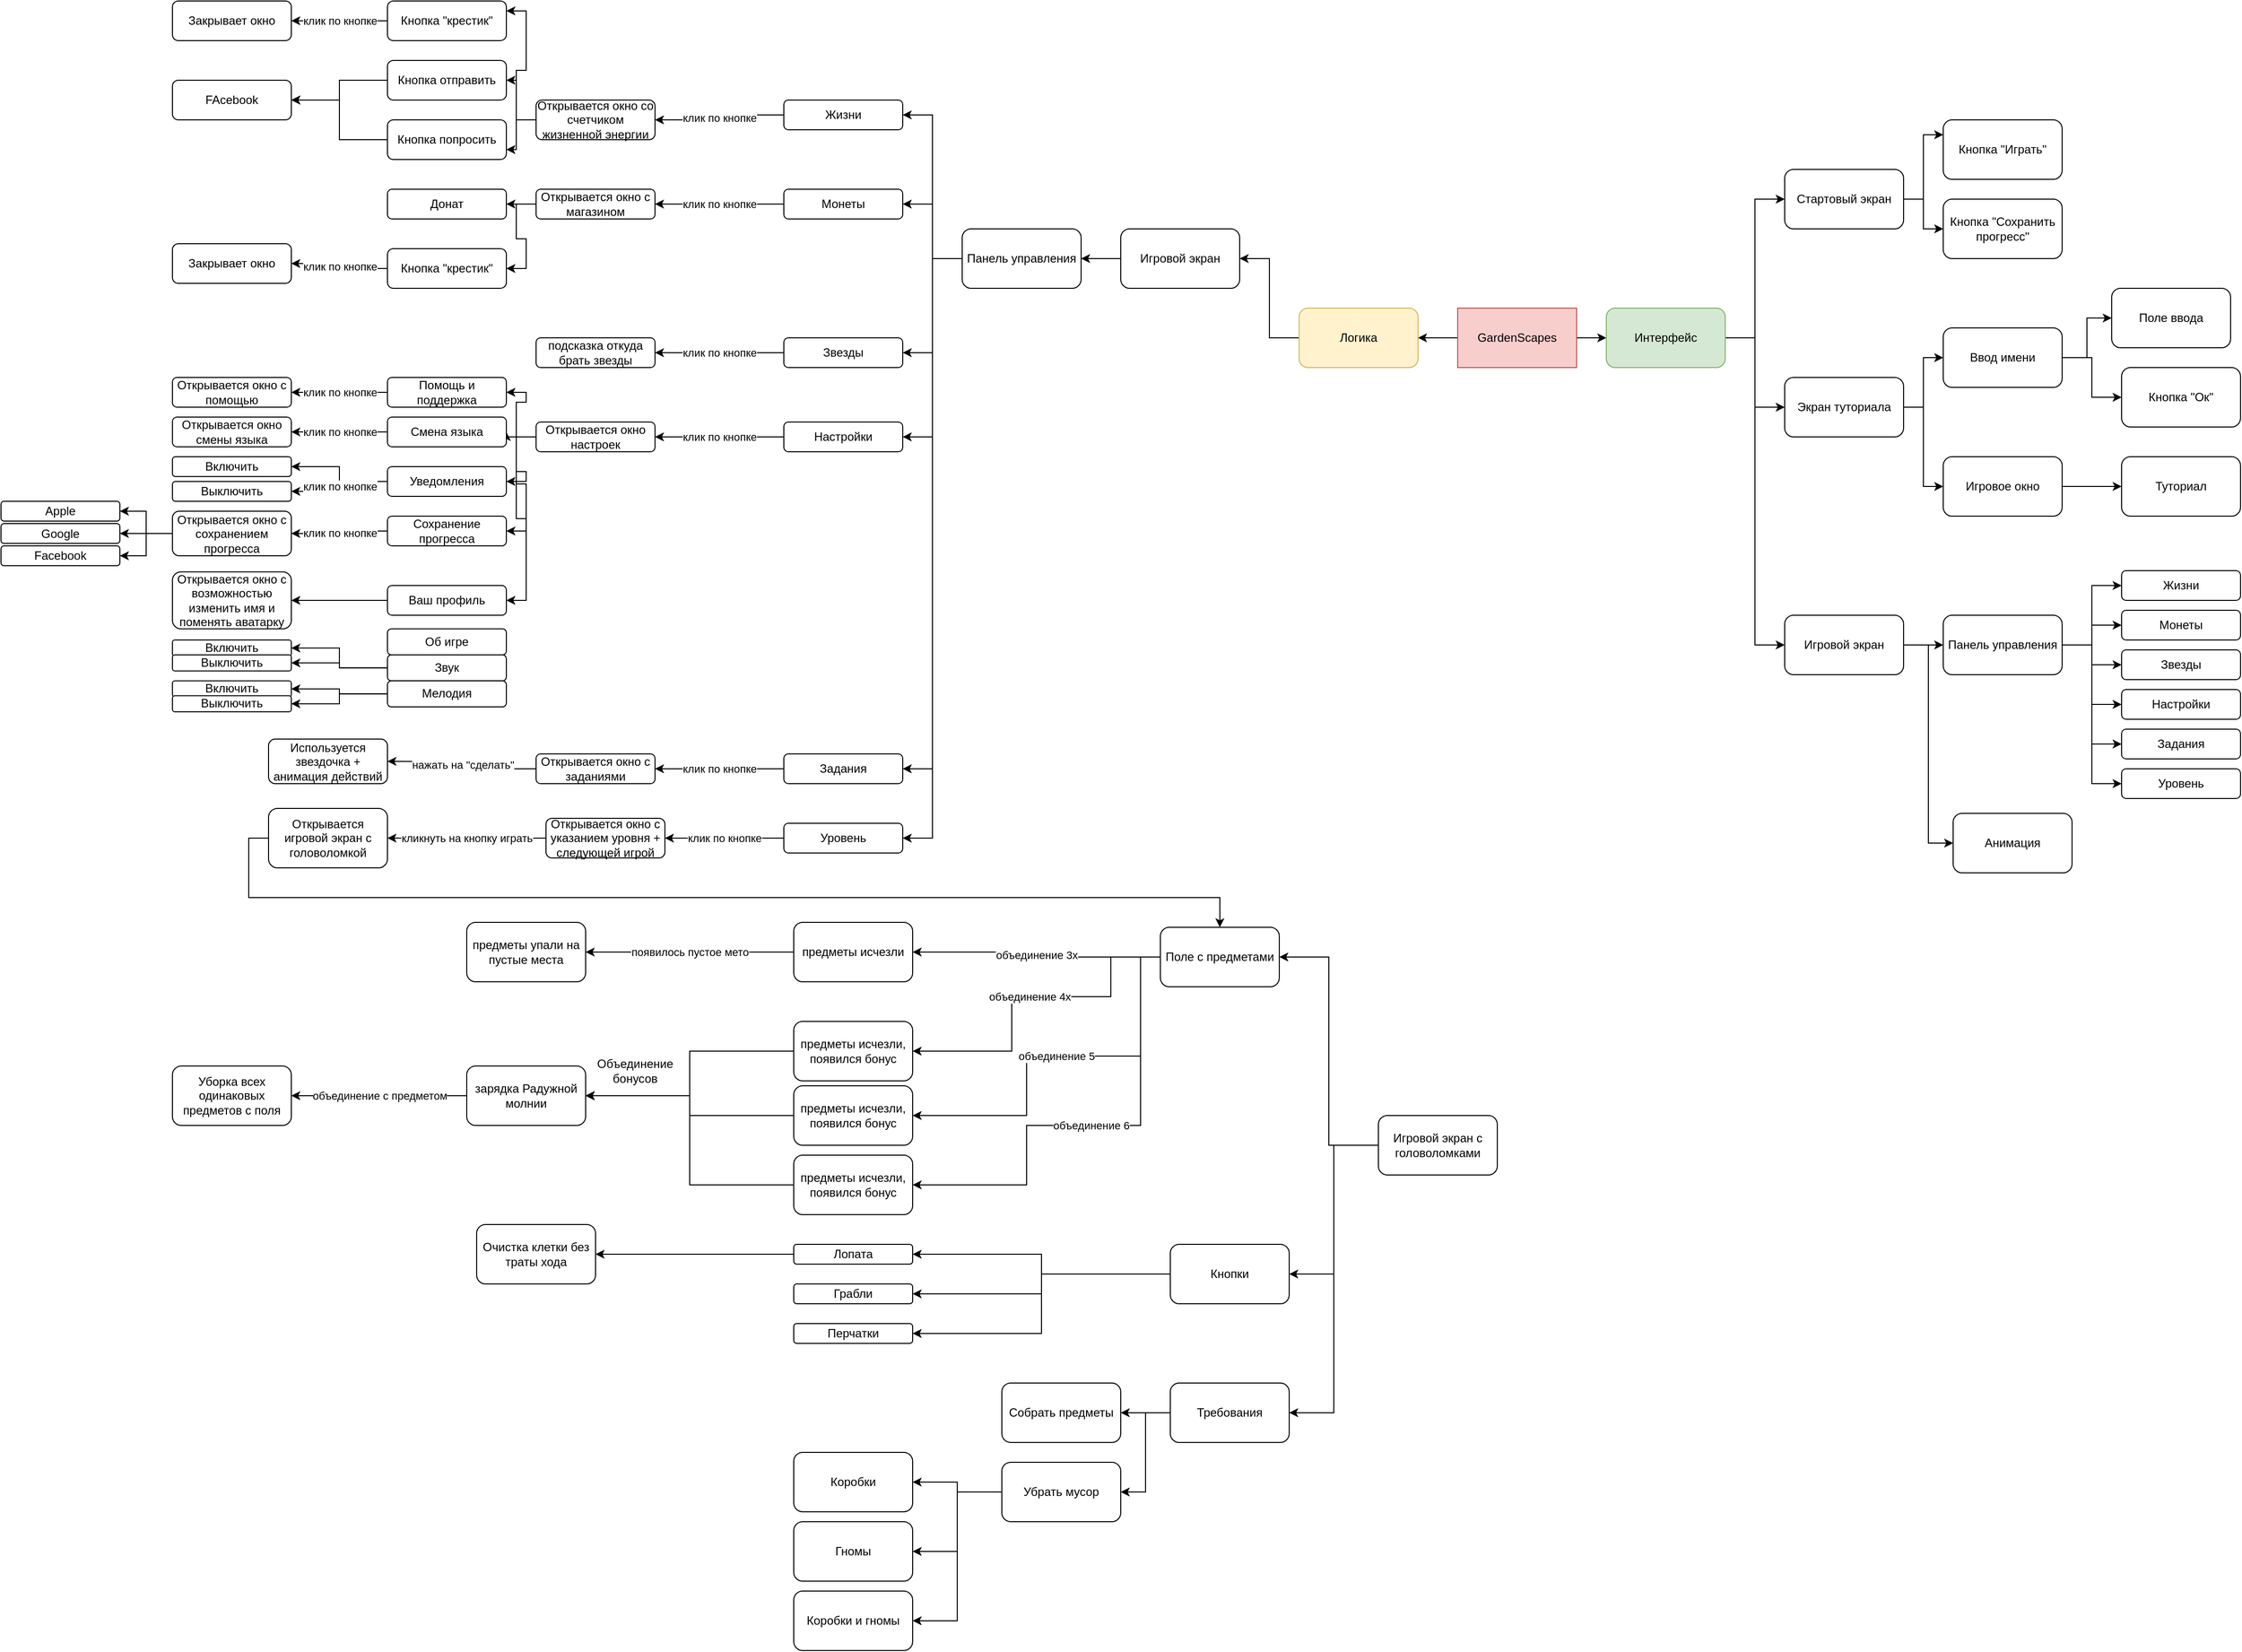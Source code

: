 <mxfile version="15.9.4" type="github">
  <diagram id="-3qTyUgSQW8smCoNh1RV" name="Page-1">
    <mxGraphModel dx="2748" dy="619" grid="1" gridSize="10" guides="1" tooltips="1" connect="1" arrows="1" fold="1" page="1" pageScale="1" pageWidth="827" pageHeight="1169" math="0" shadow="0">
      <root>
        <mxCell id="0" />
        <mxCell id="1" parent="0" />
        <mxCell id="cfINHwRxvX_QHTuSYm5q-5" style="edgeStyle=orthogonalEdgeStyle;rounded=0;orthogonalLoop=1;jettySize=auto;html=1;exitX=1;exitY=0.5;exitDx=0;exitDy=0;entryX=0;entryY=0.5;entryDx=0;entryDy=0;" parent="1" source="cfINHwRxvX_QHTuSYm5q-1" target="cfINHwRxvX_QHTuSYm5q-4" edge="1">
          <mxGeometry relative="1" as="geometry" />
        </mxCell>
        <mxCell id="cfINHwRxvX_QHTuSYm5q-45" style="edgeStyle=orthogonalEdgeStyle;rounded=0;orthogonalLoop=1;jettySize=auto;html=1;exitX=0;exitY=0.5;exitDx=0;exitDy=0;entryX=1;entryY=0.5;entryDx=0;entryDy=0;" parent="1" source="cfINHwRxvX_QHTuSYm5q-1" target="cfINHwRxvX_QHTuSYm5q-44" edge="1">
          <mxGeometry relative="1" as="geometry" />
        </mxCell>
        <mxCell id="cfINHwRxvX_QHTuSYm5q-1" value="GardenScapes" style="rounded=0;whiteSpace=wrap;html=1;fillColor=#f8cecc;strokeColor=#b85450;" parent="1" vertex="1">
          <mxGeometry x="350" y="360" width="120" height="60" as="geometry" />
        </mxCell>
        <mxCell id="cfINHwRxvX_QHTuSYm5q-9" style="edgeStyle=orthogonalEdgeStyle;rounded=0;orthogonalLoop=1;jettySize=auto;html=1;exitX=1;exitY=0.5;exitDx=0;exitDy=0;entryX=0;entryY=0.5;entryDx=0;entryDy=0;" parent="1" source="cfINHwRxvX_QHTuSYm5q-4" target="cfINHwRxvX_QHTuSYm5q-6" edge="1">
          <mxGeometry relative="1" as="geometry" />
        </mxCell>
        <mxCell id="cfINHwRxvX_QHTuSYm5q-19" style="edgeStyle=orthogonalEdgeStyle;rounded=0;orthogonalLoop=1;jettySize=auto;html=1;exitX=1;exitY=0.5;exitDx=0;exitDy=0;entryX=0;entryY=0.5;entryDx=0;entryDy=0;" parent="1" source="cfINHwRxvX_QHTuSYm5q-4" target="cfINHwRxvX_QHTuSYm5q-13" edge="1">
          <mxGeometry relative="1" as="geometry" />
        </mxCell>
        <mxCell id="cfINHwRxvX_QHTuSYm5q-27" style="edgeStyle=orthogonalEdgeStyle;rounded=0;orthogonalLoop=1;jettySize=auto;html=1;exitX=1;exitY=0.5;exitDx=0;exitDy=0;entryX=0;entryY=0.5;entryDx=0;entryDy=0;" parent="1" source="cfINHwRxvX_QHTuSYm5q-4" target="cfINHwRxvX_QHTuSYm5q-26" edge="1">
          <mxGeometry relative="1" as="geometry" />
        </mxCell>
        <mxCell id="cfINHwRxvX_QHTuSYm5q-4" value="Интерфейс" style="rounded=1;whiteSpace=wrap;html=1;fillColor=#d5e8d4;strokeColor=#82b366;" parent="1" vertex="1">
          <mxGeometry x="500" y="360" width="120" height="60" as="geometry" />
        </mxCell>
        <mxCell id="cfINHwRxvX_QHTuSYm5q-10" style="edgeStyle=orthogonalEdgeStyle;rounded=0;orthogonalLoop=1;jettySize=auto;html=1;exitX=1;exitY=0.5;exitDx=0;exitDy=0;entryX=0;entryY=0.25;entryDx=0;entryDy=0;" parent="1" source="cfINHwRxvX_QHTuSYm5q-6" target="cfINHwRxvX_QHTuSYm5q-7" edge="1">
          <mxGeometry relative="1" as="geometry" />
        </mxCell>
        <mxCell id="cfINHwRxvX_QHTuSYm5q-11" style="edgeStyle=orthogonalEdgeStyle;rounded=0;orthogonalLoop=1;jettySize=auto;html=1;exitX=1;exitY=0.5;exitDx=0;exitDy=0;entryX=0;entryY=0.5;entryDx=0;entryDy=0;" parent="1" source="cfINHwRxvX_QHTuSYm5q-6" target="cfINHwRxvX_QHTuSYm5q-8" edge="1">
          <mxGeometry relative="1" as="geometry" />
        </mxCell>
        <mxCell id="cfINHwRxvX_QHTuSYm5q-6" value="Стартовый экран" style="rounded=1;whiteSpace=wrap;html=1;" parent="1" vertex="1">
          <mxGeometry x="680" y="220" width="120" height="60" as="geometry" />
        </mxCell>
        <mxCell id="cfINHwRxvX_QHTuSYm5q-7" value="Кнопка &quot;Играть&quot;&lt;span style=&quot;color: rgba(0 , 0 , 0 , 0) ; font-family: monospace ; font-size: 0px&quot;&gt;%3CmxGraphModel%3E%3Croot%3E%3CmxCell%20id%3D%220%22%2F%3E%3CmxCell%20id%3D%221%22%20parent%3D%220%22%2F%3E%3CmxCell%20id%3D%222%22%20value%3D%22%D0%A1%D1%82%D0%B0%D1%80%D1%82%D0%BE%D0%B2%D1%8B%D0%B9%20%D1%8D%D0%BA%D1%80%D0%B0%D0%BD%22%20style%3D%22rounded%3D1%3BwhiteSpace%3Dwrap%3Bhtml%3D1%3B%22%20vertex%3D%221%22%20parent%3D%221%22%3E%3CmxGeometry%20x%3D%22640%22%20y%3D%22220%22%20width%3D%22120%22%20height%3D%2260%22%20as%3D%22geometry%22%2F%3E%3C%2FmxCell%3E%3C%2Froot%3E%3C%2FmxGraphModel%3E&lt;/span&gt;" style="rounded=1;whiteSpace=wrap;html=1;" parent="1" vertex="1">
          <mxGeometry x="840" y="170" width="120" height="60" as="geometry" />
        </mxCell>
        <mxCell id="cfINHwRxvX_QHTuSYm5q-8" value="Кнопка &quot;Сохранить прогресс&quot;" style="rounded=1;whiteSpace=wrap;html=1;" parent="1" vertex="1">
          <mxGeometry x="840" y="250" width="120" height="60" as="geometry" />
        </mxCell>
        <mxCell id="cfINHwRxvX_QHTuSYm5q-21" style="edgeStyle=orthogonalEdgeStyle;rounded=0;orthogonalLoop=1;jettySize=auto;html=1;exitX=1;exitY=0.5;exitDx=0;exitDy=0;entryX=0;entryY=0.5;entryDx=0;entryDy=0;" parent="1" source="cfINHwRxvX_QHTuSYm5q-13" target="cfINHwRxvX_QHTuSYm5q-14" edge="1">
          <mxGeometry relative="1" as="geometry" />
        </mxCell>
        <mxCell id="cfINHwRxvX_QHTuSYm5q-22" style="edgeStyle=orthogonalEdgeStyle;rounded=0;orthogonalLoop=1;jettySize=auto;html=1;exitX=1;exitY=0.5;exitDx=0;exitDy=0;entryX=0;entryY=0.5;entryDx=0;entryDy=0;" parent="1" source="cfINHwRxvX_QHTuSYm5q-13" target="cfINHwRxvX_QHTuSYm5q-17" edge="1">
          <mxGeometry relative="1" as="geometry" />
        </mxCell>
        <mxCell id="cfINHwRxvX_QHTuSYm5q-13" value="Экран туториала" style="rounded=1;whiteSpace=wrap;html=1;" parent="1" vertex="1">
          <mxGeometry x="680" y="430" width="120" height="60" as="geometry" />
        </mxCell>
        <mxCell id="cfINHwRxvX_QHTuSYm5q-24" style="edgeStyle=orthogonalEdgeStyle;rounded=0;orthogonalLoop=1;jettySize=auto;html=1;exitX=1;exitY=0.5;exitDx=0;exitDy=0;entryX=0;entryY=0.5;entryDx=0;entryDy=0;" parent="1" source="cfINHwRxvX_QHTuSYm5q-14" target="cfINHwRxvX_QHTuSYm5q-15" edge="1">
          <mxGeometry relative="1" as="geometry" />
        </mxCell>
        <mxCell id="cfINHwRxvX_QHTuSYm5q-25" style="edgeStyle=orthogonalEdgeStyle;rounded=0;orthogonalLoop=1;jettySize=auto;html=1;exitX=1;exitY=0.5;exitDx=0;exitDy=0;entryX=0;entryY=0.5;entryDx=0;entryDy=0;" parent="1" source="cfINHwRxvX_QHTuSYm5q-14" target="cfINHwRxvX_QHTuSYm5q-16" edge="1">
          <mxGeometry relative="1" as="geometry" />
        </mxCell>
        <mxCell id="cfINHwRxvX_QHTuSYm5q-14" value="Ввод имени" style="rounded=1;whiteSpace=wrap;html=1;" parent="1" vertex="1">
          <mxGeometry x="840" y="380" width="120" height="60" as="geometry" />
        </mxCell>
        <mxCell id="cfINHwRxvX_QHTuSYm5q-15" value="Поле ввода" style="rounded=1;whiteSpace=wrap;html=1;" parent="1" vertex="1">
          <mxGeometry x="1010" y="340" width="120" height="60" as="geometry" />
        </mxCell>
        <mxCell id="cfINHwRxvX_QHTuSYm5q-16" value="Кнопка &quot;Ок&quot;" style="rounded=1;whiteSpace=wrap;html=1;" parent="1" vertex="1">
          <mxGeometry x="1020" y="420" width="120" height="60" as="geometry" />
        </mxCell>
        <mxCell id="cfINHwRxvX_QHTuSYm5q-23" style="edgeStyle=orthogonalEdgeStyle;rounded=0;orthogonalLoop=1;jettySize=auto;html=1;exitX=1;exitY=0.5;exitDx=0;exitDy=0;entryX=0;entryY=0.5;entryDx=0;entryDy=0;" parent="1" source="cfINHwRxvX_QHTuSYm5q-17" target="cfINHwRxvX_QHTuSYm5q-18" edge="1">
          <mxGeometry relative="1" as="geometry" />
        </mxCell>
        <mxCell id="cfINHwRxvX_QHTuSYm5q-17" value="Игровое окно" style="rounded=1;whiteSpace=wrap;html=1;" parent="1" vertex="1">
          <mxGeometry x="840" y="510" width="120" height="60" as="geometry" />
        </mxCell>
        <mxCell id="cfINHwRxvX_QHTuSYm5q-18" value="Туториал" style="rounded=1;whiteSpace=wrap;html=1;" parent="1" vertex="1">
          <mxGeometry x="1020" y="510" width="120" height="60" as="geometry" />
        </mxCell>
        <mxCell id="cfINHwRxvX_QHTuSYm5q-33" style="edgeStyle=orthogonalEdgeStyle;rounded=0;orthogonalLoop=1;jettySize=auto;html=1;exitX=1;exitY=0.5;exitDx=0;exitDy=0;entryX=0;entryY=0.5;entryDx=0;entryDy=0;" parent="1" source="cfINHwRxvX_QHTuSYm5q-26" target="cfINHwRxvX_QHTuSYm5q-32" edge="1">
          <mxGeometry relative="1" as="geometry" />
        </mxCell>
        <mxCell id="cfINHwRxvX_QHTuSYm5q-43" style="edgeStyle=orthogonalEdgeStyle;rounded=0;orthogonalLoop=1;jettySize=auto;html=1;exitX=1;exitY=0.5;exitDx=0;exitDy=0;entryX=0;entryY=0.5;entryDx=0;entryDy=0;" parent="1" source="cfINHwRxvX_QHTuSYm5q-26" target="cfINHwRxvX_QHTuSYm5q-42" edge="1">
          <mxGeometry relative="1" as="geometry" />
        </mxCell>
        <mxCell id="cfINHwRxvX_QHTuSYm5q-26" value="Игровой экран" style="rounded=1;whiteSpace=wrap;html=1;" parent="1" vertex="1">
          <mxGeometry x="680" y="670" width="120" height="60" as="geometry" />
        </mxCell>
        <mxCell id="cfINHwRxvX_QHTuSYm5q-28" value="Жизни" style="rounded=1;whiteSpace=wrap;html=1;" parent="1" vertex="1">
          <mxGeometry x="1020" y="625" width="120" height="30" as="geometry" />
        </mxCell>
        <mxCell id="cfINHwRxvX_QHTuSYm5q-29" value="Монеты&lt;span style=&quot;color: rgba(0 , 0 , 0 , 0) ; font-family: monospace ; font-size: 0px&quot;&gt;%3CmxGraphModel%3E%3Croot%3E%3CmxCell%20id%3D%220%22%2F%3E%3CmxCell%20id%3D%221%22%20parent%3D%220%22%2F%3E%3CmxCell%20id%3D%222%22%20value%3D%22%D0%96%D0%B8%D0%B7%D0%BD%D0%B8%22%20style%3D%22rounded%3D1%3BwhiteSpace%3Dwrap%3Bhtml%3D1%3B%22%20vertex%3D%221%22%20parent%3D%221%22%3E%3CmxGeometry%20x%3D%22840%22%20y%3D%22630%22%20width%3D%22120%22%20height%3D%2230%22%20as%3D%22geometry%22%2F%3E%3C%2FmxCell%3E%3C%2Froot%3E%3C%2FmxGraphModel%3E&lt;/span&gt;" style="rounded=1;whiteSpace=wrap;html=1;" parent="1" vertex="1">
          <mxGeometry x="1020" y="665" width="120" height="30" as="geometry" />
        </mxCell>
        <mxCell id="cfINHwRxvX_QHTuSYm5q-30" value="Звезды" style="rounded=1;whiteSpace=wrap;html=1;" parent="1" vertex="1">
          <mxGeometry x="1020" y="705" width="120" height="30" as="geometry" />
        </mxCell>
        <mxCell id="cfINHwRxvX_QHTuSYm5q-31" value="Настройки" style="rounded=1;whiteSpace=wrap;html=1;" parent="1" vertex="1">
          <mxGeometry x="1020" y="745" width="120" height="30" as="geometry" />
        </mxCell>
        <mxCell id="cfINHwRxvX_QHTuSYm5q-34" style="edgeStyle=orthogonalEdgeStyle;rounded=0;orthogonalLoop=1;jettySize=auto;html=1;exitX=1;exitY=0.5;exitDx=0;exitDy=0;entryX=0;entryY=0.5;entryDx=0;entryDy=0;" parent="1" source="cfINHwRxvX_QHTuSYm5q-32" target="cfINHwRxvX_QHTuSYm5q-28" edge="1">
          <mxGeometry relative="1" as="geometry" />
        </mxCell>
        <mxCell id="cfINHwRxvX_QHTuSYm5q-35" style="edgeStyle=orthogonalEdgeStyle;rounded=0;orthogonalLoop=1;jettySize=auto;html=1;exitX=1;exitY=0.5;exitDx=0;exitDy=0;entryX=0;entryY=0.5;entryDx=0;entryDy=0;" parent="1" source="cfINHwRxvX_QHTuSYm5q-32" target="cfINHwRxvX_QHTuSYm5q-29" edge="1">
          <mxGeometry relative="1" as="geometry" />
        </mxCell>
        <mxCell id="cfINHwRxvX_QHTuSYm5q-36" style="edgeStyle=orthogonalEdgeStyle;rounded=0;orthogonalLoop=1;jettySize=auto;html=1;exitX=1;exitY=0.5;exitDx=0;exitDy=0;" parent="1" source="cfINHwRxvX_QHTuSYm5q-32" target="cfINHwRxvX_QHTuSYm5q-30" edge="1">
          <mxGeometry relative="1" as="geometry" />
        </mxCell>
        <mxCell id="cfINHwRxvX_QHTuSYm5q-37" style="edgeStyle=orthogonalEdgeStyle;rounded=0;orthogonalLoop=1;jettySize=auto;html=1;exitX=1;exitY=0.5;exitDx=0;exitDy=0;entryX=0;entryY=0.5;entryDx=0;entryDy=0;" parent="1" source="cfINHwRxvX_QHTuSYm5q-32" target="cfINHwRxvX_QHTuSYm5q-31" edge="1">
          <mxGeometry relative="1" as="geometry" />
        </mxCell>
        <mxCell id="cfINHwRxvX_QHTuSYm5q-40" style="edgeStyle=orthogonalEdgeStyle;rounded=0;orthogonalLoop=1;jettySize=auto;html=1;exitX=1;exitY=0.5;exitDx=0;exitDy=0;entryX=0;entryY=0.5;entryDx=0;entryDy=0;" parent="1" source="cfINHwRxvX_QHTuSYm5q-32" target="cfINHwRxvX_QHTuSYm5q-38" edge="1">
          <mxGeometry relative="1" as="geometry" />
        </mxCell>
        <mxCell id="cfINHwRxvX_QHTuSYm5q-41" style="edgeStyle=orthogonalEdgeStyle;rounded=0;orthogonalLoop=1;jettySize=auto;html=1;exitX=1;exitY=0.5;exitDx=0;exitDy=0;entryX=0;entryY=0.5;entryDx=0;entryDy=0;" parent="1" source="cfINHwRxvX_QHTuSYm5q-32" target="cfINHwRxvX_QHTuSYm5q-39" edge="1">
          <mxGeometry relative="1" as="geometry" />
        </mxCell>
        <mxCell id="cfINHwRxvX_QHTuSYm5q-32" value="Панель управления" style="rounded=1;whiteSpace=wrap;html=1;" parent="1" vertex="1">
          <mxGeometry x="840" y="670" width="120" height="60" as="geometry" />
        </mxCell>
        <mxCell id="cfINHwRxvX_QHTuSYm5q-38" value="Задания" style="rounded=1;whiteSpace=wrap;html=1;" parent="1" vertex="1">
          <mxGeometry x="1020" y="785" width="120" height="30" as="geometry" />
        </mxCell>
        <mxCell id="cfINHwRxvX_QHTuSYm5q-39" value="Уровень" style="rounded=1;whiteSpace=wrap;html=1;" parent="1" vertex="1">
          <mxGeometry x="1020" y="825" width="120" height="30" as="geometry" />
        </mxCell>
        <mxCell id="cfINHwRxvX_QHTuSYm5q-42" value="Анимация" style="rounded=1;whiteSpace=wrap;html=1;" parent="1" vertex="1">
          <mxGeometry x="850" y="870" width="120" height="60" as="geometry" />
        </mxCell>
        <mxCell id="cfINHwRxvX_QHTuSYm5q-63" style="edgeStyle=orthogonalEdgeStyle;rounded=0;orthogonalLoop=1;jettySize=auto;html=1;exitX=0;exitY=0.5;exitDx=0;exitDy=0;entryX=1;entryY=0.5;entryDx=0;entryDy=0;" parent="1" source="cfINHwRxvX_QHTuSYm5q-44" target="cfINHwRxvX_QHTuSYm5q-48" edge="1">
          <mxGeometry relative="1" as="geometry" />
        </mxCell>
        <mxCell id="cfINHwRxvX_QHTuSYm5q-44" value="Логика" style="rounded=1;whiteSpace=wrap;html=1;fillColor=#fff2cc;strokeColor=#d6b656;" parent="1" vertex="1">
          <mxGeometry x="190" y="360" width="120" height="60" as="geometry" />
        </mxCell>
        <mxCell id="cfINHwRxvX_QHTuSYm5q-64" style="edgeStyle=orthogonalEdgeStyle;rounded=0;orthogonalLoop=1;jettySize=auto;html=1;exitX=0;exitY=0.5;exitDx=0;exitDy=0;entryX=1;entryY=0.5;entryDx=0;entryDy=0;" parent="1" source="cfINHwRxvX_QHTuSYm5q-48" target="cfINHwRxvX_QHTuSYm5q-59" edge="1">
          <mxGeometry relative="1" as="geometry" />
        </mxCell>
        <mxCell id="cfINHwRxvX_QHTuSYm5q-48" value="Игровой экран" style="rounded=1;whiteSpace=wrap;html=1;" parent="1" vertex="1">
          <mxGeometry x="10" y="280" width="120" height="60" as="geometry" />
        </mxCell>
        <mxCell id="cfINHwRxvX_QHTuSYm5q-72" value="клик по кнопке" style="edgeStyle=orthogonalEdgeStyle;rounded=0;orthogonalLoop=1;jettySize=auto;html=1;exitX=0;exitY=0.5;exitDx=0;exitDy=0;entryX=1;entryY=0.5;entryDx=0;entryDy=0;" parent="1" source="cfINHwRxvX_QHTuSYm5q-49" target="cfINHwRxvX_QHTuSYm5q-71" edge="1">
          <mxGeometry relative="1" as="geometry" />
        </mxCell>
        <mxCell id="cfINHwRxvX_QHTuSYm5q-49" value="Жизни" style="rounded=1;whiteSpace=wrap;html=1;" parent="1" vertex="1">
          <mxGeometry x="-330" y="150" width="120" height="30" as="geometry" />
        </mxCell>
        <mxCell id="cfINHwRxvX_QHTuSYm5q-82" value="клик по кнопке" style="edgeStyle=orthogonalEdgeStyle;rounded=0;orthogonalLoop=1;jettySize=auto;html=1;exitX=0;exitY=0.5;exitDx=0;exitDy=0;entryX=1;entryY=0.5;entryDx=0;entryDy=0;" parent="1" source="cfINHwRxvX_QHTuSYm5q-50" target="cfINHwRxvX_QHTuSYm5q-81" edge="1">
          <mxGeometry relative="1" as="geometry" />
        </mxCell>
        <mxCell id="cfINHwRxvX_QHTuSYm5q-50" value="Монеты&lt;span style=&quot;color: rgba(0 , 0 , 0 , 0) ; font-family: monospace ; font-size: 0px&quot;&gt;%3CmxGraphModel%3E%3Croot%3E%3CmxCell%20id%3D%220%22%2F%3E%3CmxCell%20id%3D%221%22%20parent%3D%220%22%2F%3E%3CmxCell%20id%3D%222%22%20value%3D%22%D0%96%D0%B8%D0%B7%D0%BD%D0%B8%22%20style%3D%22rounded%3D1%3BwhiteSpace%3Dwrap%3Bhtml%3D1%3B%22%20vertex%3D%221%22%20parent%3D%221%22%3E%3CmxGeometry%20x%3D%22840%22%20y%3D%22630%22%20width%3D%22120%22%20height%3D%2230%22%20as%3D%22geometry%22%2F%3E%3C%2FmxCell%3E%3C%2Froot%3E%3C%2FmxGraphModel%3E&lt;/span&gt;" style="rounded=1;whiteSpace=wrap;html=1;" parent="1" vertex="1">
          <mxGeometry x="-330" y="240" width="120" height="30" as="geometry" />
        </mxCell>
        <mxCell id="cfINHwRxvX_QHTuSYm5q-94" value="клик по кнопке" style="edgeStyle=orthogonalEdgeStyle;rounded=0;orthogonalLoop=1;jettySize=auto;html=1;exitX=0;exitY=0.5;exitDx=0;exitDy=0;entryX=1;entryY=0.5;entryDx=0;entryDy=0;" parent="1" source="cfINHwRxvX_QHTuSYm5q-51" target="cfINHwRxvX_QHTuSYm5q-93" edge="1">
          <mxGeometry relative="1" as="geometry" />
        </mxCell>
        <mxCell id="cfINHwRxvX_QHTuSYm5q-51" value="Звезды" style="rounded=1;whiteSpace=wrap;html=1;" parent="1" vertex="1">
          <mxGeometry x="-330" y="390" width="120" height="30" as="geometry" />
        </mxCell>
        <mxCell id="cfINHwRxvX_QHTuSYm5q-96" value="клик по кнопке" style="edgeStyle=orthogonalEdgeStyle;rounded=0;orthogonalLoop=1;jettySize=auto;html=1;exitX=0;exitY=0.5;exitDx=0;exitDy=0;entryX=1;entryY=0.5;entryDx=0;entryDy=0;" parent="1" source="cfINHwRxvX_QHTuSYm5q-52" target="cfINHwRxvX_QHTuSYm5q-95" edge="1">
          <mxGeometry relative="1" as="geometry" />
        </mxCell>
        <mxCell id="cfINHwRxvX_QHTuSYm5q-52" value="Настройки" style="rounded=1;whiteSpace=wrap;html=1;" parent="1" vertex="1">
          <mxGeometry x="-330" y="475" width="120" height="30" as="geometry" />
        </mxCell>
        <mxCell id="cfINHwRxvX_QHTuSYm5q-65" style="edgeStyle=orthogonalEdgeStyle;rounded=0;orthogonalLoop=1;jettySize=auto;html=1;exitX=0;exitY=0.5;exitDx=0;exitDy=0;entryX=1;entryY=0.5;entryDx=0;entryDy=0;" parent="1" source="cfINHwRxvX_QHTuSYm5q-59" target="cfINHwRxvX_QHTuSYm5q-49" edge="1">
          <mxGeometry relative="1" as="geometry" />
        </mxCell>
        <mxCell id="cfINHwRxvX_QHTuSYm5q-66" style="edgeStyle=orthogonalEdgeStyle;rounded=0;orthogonalLoop=1;jettySize=auto;html=1;exitX=0;exitY=0.5;exitDx=0;exitDy=0;entryX=1;entryY=0.5;entryDx=0;entryDy=0;" parent="1" source="cfINHwRxvX_QHTuSYm5q-59" target="cfINHwRxvX_QHTuSYm5q-50" edge="1">
          <mxGeometry relative="1" as="geometry" />
        </mxCell>
        <mxCell id="cfINHwRxvX_QHTuSYm5q-67" style="edgeStyle=orthogonalEdgeStyle;rounded=0;orthogonalLoop=1;jettySize=auto;html=1;exitX=0;exitY=0.5;exitDx=0;exitDy=0;entryX=1;entryY=0.5;entryDx=0;entryDy=0;" parent="1" source="cfINHwRxvX_QHTuSYm5q-59" target="cfINHwRxvX_QHTuSYm5q-51" edge="1">
          <mxGeometry relative="1" as="geometry" />
        </mxCell>
        <mxCell id="cfINHwRxvX_QHTuSYm5q-68" style="edgeStyle=orthogonalEdgeStyle;rounded=0;orthogonalLoop=1;jettySize=auto;html=1;exitX=0;exitY=0.5;exitDx=0;exitDy=0;entryX=1;entryY=0.5;entryDx=0;entryDy=0;" parent="1" source="cfINHwRxvX_QHTuSYm5q-59" target="cfINHwRxvX_QHTuSYm5q-52" edge="1">
          <mxGeometry relative="1" as="geometry" />
        </mxCell>
        <mxCell id="cfINHwRxvX_QHTuSYm5q-69" style="edgeStyle=orthogonalEdgeStyle;rounded=0;orthogonalLoop=1;jettySize=auto;html=1;exitX=0;exitY=0.5;exitDx=0;exitDy=0;entryX=1;entryY=0.5;entryDx=0;entryDy=0;" parent="1" source="cfINHwRxvX_QHTuSYm5q-59" target="cfINHwRxvX_QHTuSYm5q-60" edge="1">
          <mxGeometry relative="1" as="geometry" />
        </mxCell>
        <mxCell id="cfINHwRxvX_QHTuSYm5q-70" style="edgeStyle=orthogonalEdgeStyle;rounded=0;orthogonalLoop=1;jettySize=auto;html=1;exitX=0;exitY=0.5;exitDx=0;exitDy=0;entryX=1;entryY=0.5;entryDx=0;entryDy=0;" parent="1" source="cfINHwRxvX_QHTuSYm5q-59" target="cfINHwRxvX_QHTuSYm5q-61" edge="1">
          <mxGeometry relative="1" as="geometry" />
        </mxCell>
        <mxCell id="cfINHwRxvX_QHTuSYm5q-59" value="Панель управления" style="rounded=1;whiteSpace=wrap;html=1;" parent="1" vertex="1">
          <mxGeometry x="-150" y="280" width="120" height="60" as="geometry" />
        </mxCell>
        <mxCell id="cfINHwRxvX_QHTuSYm5q-98" value="клик по кнопке" style="edgeStyle=orthogonalEdgeStyle;rounded=0;orthogonalLoop=1;jettySize=auto;html=1;exitX=0;exitY=0.5;exitDx=0;exitDy=0;entryX=1;entryY=0.5;entryDx=0;entryDy=0;" parent="1" source="cfINHwRxvX_QHTuSYm5q-60" target="cfINHwRxvX_QHTuSYm5q-97" edge="1">
          <mxGeometry relative="1" as="geometry" />
        </mxCell>
        <mxCell id="cfINHwRxvX_QHTuSYm5q-60" value="Задания" style="rounded=1;whiteSpace=wrap;html=1;" parent="1" vertex="1">
          <mxGeometry x="-330" y="810" width="120" height="30" as="geometry" />
        </mxCell>
        <mxCell id="cfINHwRxvX_QHTuSYm5q-102" value="клик по кнопке" style="edgeStyle=orthogonalEdgeStyle;rounded=0;orthogonalLoop=1;jettySize=auto;html=1;exitX=0;exitY=0.5;exitDx=0;exitDy=0;" parent="1" source="cfINHwRxvX_QHTuSYm5q-61" target="cfINHwRxvX_QHTuSYm5q-101" edge="1">
          <mxGeometry relative="1" as="geometry" />
        </mxCell>
        <mxCell id="cfINHwRxvX_QHTuSYm5q-61" value="Уровень" style="rounded=1;whiteSpace=wrap;html=1;" parent="1" vertex="1">
          <mxGeometry x="-330" y="880" width="120" height="30" as="geometry" />
        </mxCell>
        <mxCell id="cfINHwRxvX_QHTuSYm5q-75" style="edgeStyle=orthogonalEdgeStyle;rounded=0;orthogonalLoop=1;jettySize=auto;html=1;exitX=0;exitY=0.5;exitDx=0;exitDy=0;entryX=1;entryY=0.5;entryDx=0;entryDy=0;" parent="1" source="cfINHwRxvX_QHTuSYm5q-71" target="cfINHwRxvX_QHTuSYm5q-73" edge="1">
          <mxGeometry relative="1" as="geometry" />
        </mxCell>
        <mxCell id="cfINHwRxvX_QHTuSYm5q-76" style="edgeStyle=orthogonalEdgeStyle;rounded=0;orthogonalLoop=1;jettySize=auto;html=1;exitX=0;exitY=0.5;exitDx=0;exitDy=0;entryX=1;entryY=0.75;entryDx=0;entryDy=0;" parent="1" source="cfINHwRxvX_QHTuSYm5q-71" target="cfINHwRxvX_QHTuSYm5q-74" edge="1">
          <mxGeometry relative="1" as="geometry" />
        </mxCell>
        <mxCell id="cfINHwRxvX_QHTuSYm5q-86" style="edgeStyle=orthogonalEdgeStyle;rounded=0;orthogonalLoop=1;jettySize=auto;html=1;exitX=0;exitY=0.5;exitDx=0;exitDy=0;entryX=1;entryY=0.25;entryDx=0;entryDy=0;" parent="1" source="cfINHwRxvX_QHTuSYm5q-71" target="cfINHwRxvX_QHTuSYm5q-85" edge="1">
          <mxGeometry relative="1" as="geometry" />
        </mxCell>
        <mxCell id="cfINHwRxvX_QHTuSYm5q-71" value="Открывается окно со счетчиком жизненной энергии" style="rounded=1;whiteSpace=wrap;html=1;" parent="1" vertex="1">
          <mxGeometry x="-580" y="150" width="120" height="40" as="geometry" />
        </mxCell>
        <mxCell id="cfINHwRxvX_QHTuSYm5q-79" style="edgeStyle=orthogonalEdgeStyle;rounded=0;orthogonalLoop=1;jettySize=auto;html=1;exitX=0;exitY=0.5;exitDx=0;exitDy=0;entryX=1;entryY=0.5;entryDx=0;entryDy=0;" parent="1" source="cfINHwRxvX_QHTuSYm5q-73" target="cfINHwRxvX_QHTuSYm5q-77" edge="1">
          <mxGeometry relative="1" as="geometry" />
        </mxCell>
        <mxCell id="cfINHwRxvX_QHTuSYm5q-73" value="Кнопка отправить" style="rounded=1;whiteSpace=wrap;html=1;" parent="1" vertex="1">
          <mxGeometry x="-730" y="110" width="120" height="40" as="geometry" />
        </mxCell>
        <mxCell id="cfINHwRxvX_QHTuSYm5q-80" style="edgeStyle=orthogonalEdgeStyle;rounded=0;orthogonalLoop=1;jettySize=auto;html=1;exitX=0;exitY=0.5;exitDx=0;exitDy=0;entryX=1;entryY=0.5;entryDx=0;entryDy=0;" parent="1" source="cfINHwRxvX_QHTuSYm5q-74" target="cfINHwRxvX_QHTuSYm5q-77" edge="1">
          <mxGeometry relative="1" as="geometry" />
        </mxCell>
        <mxCell id="cfINHwRxvX_QHTuSYm5q-74" value="Кнопка попросить" style="rounded=1;whiteSpace=wrap;html=1;" parent="1" vertex="1">
          <mxGeometry x="-730" y="170" width="120" height="40" as="geometry" />
        </mxCell>
        <mxCell id="cfINHwRxvX_QHTuSYm5q-77" value="FAcebook" style="rounded=1;whiteSpace=wrap;html=1;" parent="1" vertex="1">
          <mxGeometry x="-947" y="130" width="120" height="40" as="geometry" />
        </mxCell>
        <mxCell id="cfINHwRxvX_QHTuSYm5q-84" style="edgeStyle=orthogonalEdgeStyle;rounded=0;orthogonalLoop=1;jettySize=auto;html=1;exitX=0;exitY=0.5;exitDx=0;exitDy=0;entryX=1;entryY=0.5;entryDx=0;entryDy=0;" parent="1" source="cfINHwRxvX_QHTuSYm5q-81" target="cfINHwRxvX_QHTuSYm5q-83" edge="1">
          <mxGeometry relative="1" as="geometry" />
        </mxCell>
        <mxCell id="cfINHwRxvX_QHTuSYm5q-92" style="edgeStyle=orthogonalEdgeStyle;rounded=0;orthogonalLoop=1;jettySize=auto;html=1;exitX=0;exitY=0.5;exitDx=0;exitDy=0;entryX=1;entryY=0.5;entryDx=0;entryDy=0;" parent="1" source="cfINHwRxvX_QHTuSYm5q-81" target="cfINHwRxvX_QHTuSYm5q-90" edge="1">
          <mxGeometry relative="1" as="geometry" />
        </mxCell>
        <mxCell id="cfINHwRxvX_QHTuSYm5q-81" value="Открывается окно с магазином" style="rounded=1;whiteSpace=wrap;html=1;" parent="1" vertex="1">
          <mxGeometry x="-580" y="240" width="120" height="30" as="geometry" />
        </mxCell>
        <mxCell id="cfINHwRxvX_QHTuSYm5q-83" value="Донат" style="rounded=1;whiteSpace=wrap;html=1;" parent="1" vertex="1">
          <mxGeometry x="-730" y="240" width="120" height="30" as="geometry" />
        </mxCell>
        <mxCell id="cfINHwRxvX_QHTuSYm5q-88" value="клик по кнопке" style="edgeStyle=orthogonalEdgeStyle;rounded=0;orthogonalLoop=1;jettySize=auto;html=1;exitX=0;exitY=0.5;exitDx=0;exitDy=0;entryX=1;entryY=0.5;entryDx=0;entryDy=0;" parent="1" source="cfINHwRxvX_QHTuSYm5q-85" target="cfINHwRxvX_QHTuSYm5q-87" edge="1">
          <mxGeometry relative="1" as="geometry" />
        </mxCell>
        <mxCell id="cfINHwRxvX_QHTuSYm5q-85" value="Кнопка &quot;крестик&quot;" style="rounded=1;whiteSpace=wrap;html=1;" parent="1" vertex="1">
          <mxGeometry x="-730" y="50" width="120" height="40" as="geometry" />
        </mxCell>
        <mxCell id="cfINHwRxvX_QHTuSYm5q-87" value="Закрывает окно" style="rounded=1;whiteSpace=wrap;html=1;" parent="1" vertex="1">
          <mxGeometry x="-947" y="50" width="120" height="40" as="geometry" />
        </mxCell>
        <mxCell id="cfINHwRxvX_QHTuSYm5q-89" value="клик по кнопке" style="edgeStyle=orthogonalEdgeStyle;rounded=0;orthogonalLoop=1;jettySize=auto;html=1;exitX=0;exitY=0.5;exitDx=0;exitDy=0;entryX=1;entryY=0.5;entryDx=0;entryDy=0;" parent="1" source="cfINHwRxvX_QHTuSYm5q-90" target="cfINHwRxvX_QHTuSYm5q-91" edge="1">
          <mxGeometry relative="1" as="geometry" />
        </mxCell>
        <mxCell id="cfINHwRxvX_QHTuSYm5q-90" value="Кнопка &quot;крестик&quot;" style="rounded=1;whiteSpace=wrap;html=1;" parent="1" vertex="1">
          <mxGeometry x="-730" y="300" width="120" height="40" as="geometry" />
        </mxCell>
        <mxCell id="cfINHwRxvX_QHTuSYm5q-91" value="Закрывает окно" style="rounded=1;whiteSpace=wrap;html=1;" parent="1" vertex="1">
          <mxGeometry x="-947" y="295" width="120" height="40" as="geometry" />
        </mxCell>
        <mxCell id="cfINHwRxvX_QHTuSYm5q-93" value="подсказка откуда брать звезды" style="rounded=1;whiteSpace=wrap;html=1;" parent="1" vertex="1">
          <mxGeometry x="-580" y="390" width="120" height="30" as="geometry" />
        </mxCell>
        <mxCell id="kGJowcF5wlzB3lyKYkaD-2" style="edgeStyle=orthogonalEdgeStyle;rounded=0;orthogonalLoop=1;jettySize=auto;html=1;exitX=0;exitY=0.5;exitDx=0;exitDy=0;entryX=1;entryY=0.5;entryDx=0;entryDy=0;" edge="1" parent="1" source="cfINHwRxvX_QHTuSYm5q-95" target="kGJowcF5wlzB3lyKYkaD-1">
          <mxGeometry relative="1" as="geometry" />
        </mxCell>
        <mxCell id="kGJowcF5wlzB3lyKYkaD-8" style="edgeStyle=orthogonalEdgeStyle;rounded=0;orthogonalLoop=1;jettySize=auto;html=1;exitX=0;exitY=0.5;exitDx=0;exitDy=0;entryX=1;entryY=0.5;entryDx=0;entryDy=0;" edge="1" parent="1" source="cfINHwRxvX_QHTuSYm5q-95" target="kGJowcF5wlzB3lyKYkaD-5">
          <mxGeometry relative="1" as="geometry" />
        </mxCell>
        <mxCell id="kGJowcF5wlzB3lyKYkaD-14" style="edgeStyle=orthogonalEdgeStyle;rounded=0;orthogonalLoop=1;jettySize=auto;html=1;exitX=0;exitY=0.5;exitDx=0;exitDy=0;entryX=1;entryY=0.5;entryDx=0;entryDy=0;" edge="1" parent="1" source="cfINHwRxvX_QHTuSYm5q-95" target="kGJowcF5wlzB3lyKYkaD-9">
          <mxGeometry relative="1" as="geometry" />
        </mxCell>
        <mxCell id="kGJowcF5wlzB3lyKYkaD-18" style="edgeStyle=orthogonalEdgeStyle;rounded=0;orthogonalLoop=1;jettySize=auto;html=1;exitX=0;exitY=0.5;exitDx=0;exitDy=0;entryX=1;entryY=0.5;entryDx=0;entryDy=0;" edge="1" parent="1" source="cfINHwRxvX_QHTuSYm5q-95" target="kGJowcF5wlzB3lyKYkaD-15">
          <mxGeometry relative="1" as="geometry" />
        </mxCell>
        <mxCell id="kGJowcF5wlzB3lyKYkaD-26" style="edgeStyle=orthogonalEdgeStyle;rounded=0;orthogonalLoop=1;jettySize=auto;html=1;exitX=0;exitY=0.5;exitDx=0;exitDy=0;entryX=1;entryY=0.5;entryDx=0;entryDy=0;" edge="1" parent="1" source="cfINHwRxvX_QHTuSYm5q-95" target="kGJowcF5wlzB3lyKYkaD-25">
          <mxGeometry relative="1" as="geometry" />
        </mxCell>
        <mxCell id="cfINHwRxvX_QHTuSYm5q-95" value="Открывается окно настроек" style="rounded=1;whiteSpace=wrap;html=1;" parent="1" vertex="1">
          <mxGeometry x="-580" y="475" width="120" height="30" as="geometry" />
        </mxCell>
        <mxCell id="cfINHwRxvX_QHTuSYm5q-100" value="нажать на &quot;сделать&quot;" style="edgeStyle=orthogonalEdgeStyle;rounded=0;orthogonalLoop=1;jettySize=auto;html=1;exitX=0;exitY=0.5;exitDx=0;exitDy=0;" parent="1" source="cfINHwRxvX_QHTuSYm5q-97" edge="1">
          <mxGeometry relative="1" as="geometry">
            <mxPoint x="-730" y="817.467" as="targetPoint" />
          </mxGeometry>
        </mxCell>
        <mxCell id="cfINHwRxvX_QHTuSYm5q-97" value="Открывается окно с заданиями" style="rounded=1;whiteSpace=wrap;html=1;" parent="1" vertex="1">
          <mxGeometry x="-580" y="810" width="120" height="30" as="geometry" />
        </mxCell>
        <mxCell id="cfINHwRxvX_QHTuSYm5q-99" value="Используется звездочка + анимация действий" style="rounded=1;whiteSpace=wrap;html=1;" parent="1" vertex="1">
          <mxGeometry x="-850" y="795" width="120" height="45" as="geometry" />
        </mxCell>
        <mxCell id="cfINHwRxvX_QHTuSYm5q-104" value="кликнуть на кнопку играть" style="edgeStyle=orthogonalEdgeStyle;rounded=0;orthogonalLoop=1;jettySize=auto;html=1;exitX=0;exitY=0.5;exitDx=0;exitDy=0;entryX=1;entryY=0.5;entryDx=0;entryDy=0;" parent="1" source="cfINHwRxvX_QHTuSYm5q-101" target="cfINHwRxvX_QHTuSYm5q-103" edge="1">
          <mxGeometry relative="1" as="geometry" />
        </mxCell>
        <mxCell id="cfINHwRxvX_QHTuSYm5q-101" value="Открывается окно с указанием уровня + следующей игрой" style="rounded=1;whiteSpace=wrap;html=1;" parent="1" vertex="1">
          <mxGeometry x="-570" y="875" width="120" height="40" as="geometry" />
        </mxCell>
        <mxCell id="cfINHwRxvX_QHTuSYm5q-106" style="edgeStyle=orthogonalEdgeStyle;rounded=0;orthogonalLoop=1;jettySize=auto;html=1;exitX=0;exitY=0.5;exitDx=0;exitDy=0;entryX=0.5;entryY=0;entryDx=0;entryDy=0;" parent="1" source="cfINHwRxvX_QHTuSYm5q-103" target="cfINHwRxvX_QHTuSYm5q-105" edge="1">
          <mxGeometry relative="1" as="geometry" />
        </mxCell>
        <mxCell id="cfINHwRxvX_QHTuSYm5q-103" value="Открывается игровой экран с головоломкой" style="rounded=1;whiteSpace=wrap;html=1;" parent="1" vertex="1">
          <mxGeometry x="-850" y="865" width="120" height="60" as="geometry" />
        </mxCell>
        <mxCell id="cfINHwRxvX_QHTuSYm5q-108" value="объединение 3х" style="edgeStyle=orthogonalEdgeStyle;rounded=0;orthogonalLoop=1;jettySize=auto;html=1;exitX=0;exitY=0.5;exitDx=0;exitDy=0;entryX=1;entryY=0.5;entryDx=0;entryDy=0;" parent="1" source="cfINHwRxvX_QHTuSYm5q-105" target="cfINHwRxvX_QHTuSYm5q-107" edge="1">
          <mxGeometry relative="1" as="geometry" />
        </mxCell>
        <mxCell id="cfINHwRxvX_QHTuSYm5q-110" value="объединение 4х" style="edgeStyle=orthogonalEdgeStyle;rounded=0;orthogonalLoop=1;jettySize=auto;html=1;exitX=0;exitY=0.5;exitDx=0;exitDy=0;entryX=1;entryY=0.5;entryDx=0;entryDy=0;" parent="1" source="cfINHwRxvX_QHTuSYm5q-105" target="cfINHwRxvX_QHTuSYm5q-109" edge="1">
          <mxGeometry relative="1" as="geometry">
            <Array as="points">
              <mxPoint y="1055" />
              <mxPoint x="-100" y="1055" />
              <mxPoint x="-100" y="1110" />
            </Array>
          </mxGeometry>
        </mxCell>
        <mxCell id="cfINHwRxvX_QHTuSYm5q-114" value="объединение 5" style="edgeStyle=orthogonalEdgeStyle;rounded=0;orthogonalLoop=1;jettySize=auto;html=1;exitX=0;exitY=0.5;exitDx=0;exitDy=0;entryX=1;entryY=0.5;entryDx=0;entryDy=0;" parent="1" source="cfINHwRxvX_QHTuSYm5q-105" target="cfINHwRxvX_QHTuSYm5q-111" edge="1">
          <mxGeometry relative="1" as="geometry">
            <Array as="points">
              <mxPoint x="30" y="1115" />
              <mxPoint x="-85" y="1115" />
              <mxPoint x="-85" y="1175" />
            </Array>
          </mxGeometry>
        </mxCell>
        <mxCell id="cfINHwRxvX_QHTuSYm5q-115" value="объединение 6" style="edgeStyle=orthogonalEdgeStyle;rounded=0;orthogonalLoop=1;jettySize=auto;html=1;exitX=0;exitY=0.5;exitDx=0;exitDy=0;entryX=1;entryY=0.5;entryDx=0;entryDy=0;" parent="1" source="cfINHwRxvX_QHTuSYm5q-105" target="cfINHwRxvX_QHTuSYm5q-112" edge="1">
          <mxGeometry relative="1" as="geometry">
            <Array as="points">
              <mxPoint x="30" y="1185" />
              <mxPoint x="-85" y="1185" />
              <mxPoint x="-85" y="1245" />
            </Array>
          </mxGeometry>
        </mxCell>
        <mxCell id="cfINHwRxvX_QHTuSYm5q-105" value="Поле с предметами" style="rounded=1;whiteSpace=wrap;html=1;" parent="1" vertex="1">
          <mxGeometry x="50" y="985" width="120" height="60" as="geometry" />
        </mxCell>
        <mxCell id="cfINHwRxvX_QHTuSYm5q-124" value="появилось пустое мето" style="edgeStyle=orthogonalEdgeStyle;rounded=0;orthogonalLoop=1;jettySize=auto;html=1;exitX=0;exitY=0.5;exitDx=0;exitDy=0;entryX=1;entryY=0.5;entryDx=0;entryDy=0;" parent="1" source="cfINHwRxvX_QHTuSYm5q-107" target="cfINHwRxvX_QHTuSYm5q-123" edge="1">
          <mxGeometry relative="1" as="geometry" />
        </mxCell>
        <mxCell id="cfINHwRxvX_QHTuSYm5q-107" value="предметы исчезли" style="rounded=1;whiteSpace=wrap;html=1;" parent="1" vertex="1">
          <mxGeometry x="-320" y="980" width="120" height="60" as="geometry" />
        </mxCell>
        <mxCell id="cfINHwRxvX_QHTuSYm5q-117" style="edgeStyle=orthogonalEdgeStyle;rounded=0;orthogonalLoop=1;jettySize=auto;html=1;exitX=0;exitY=0.5;exitDx=0;exitDy=0;entryX=1;entryY=0.5;entryDx=0;entryDy=0;" parent="1" source="cfINHwRxvX_QHTuSYm5q-109" target="cfINHwRxvX_QHTuSYm5q-113" edge="1">
          <mxGeometry relative="1" as="geometry" />
        </mxCell>
        <mxCell id="cfINHwRxvX_QHTuSYm5q-109" value="предметы исчезли, появился бонус" style="rounded=1;whiteSpace=wrap;html=1;" parent="1" vertex="1">
          <mxGeometry x="-320" y="1080" width="120" height="60" as="geometry" />
        </mxCell>
        <mxCell id="cfINHwRxvX_QHTuSYm5q-118" style="edgeStyle=orthogonalEdgeStyle;rounded=0;orthogonalLoop=1;jettySize=auto;html=1;exitX=0;exitY=0.5;exitDx=0;exitDy=0;entryX=1;entryY=0.5;entryDx=0;entryDy=0;" parent="1" source="cfINHwRxvX_QHTuSYm5q-111" target="cfINHwRxvX_QHTuSYm5q-113" edge="1">
          <mxGeometry relative="1" as="geometry" />
        </mxCell>
        <mxCell id="cfINHwRxvX_QHTuSYm5q-111" value="предметы исчезли, появился бонус" style="rounded=1;whiteSpace=wrap;html=1;" parent="1" vertex="1">
          <mxGeometry x="-320" y="1145" width="120" height="60" as="geometry" />
        </mxCell>
        <mxCell id="cfINHwRxvX_QHTuSYm5q-119" style="edgeStyle=orthogonalEdgeStyle;rounded=0;orthogonalLoop=1;jettySize=auto;html=1;exitX=0;exitY=0.5;exitDx=0;exitDy=0;entryX=1;entryY=0.5;entryDx=0;entryDy=0;" parent="1" source="cfINHwRxvX_QHTuSYm5q-112" target="cfINHwRxvX_QHTuSYm5q-113" edge="1">
          <mxGeometry relative="1" as="geometry" />
        </mxCell>
        <mxCell id="cfINHwRxvX_QHTuSYm5q-112" value="предметы исчезли, появился бонус" style="rounded=1;whiteSpace=wrap;html=1;" parent="1" vertex="1">
          <mxGeometry x="-320" y="1215" width="120" height="60" as="geometry" />
        </mxCell>
        <mxCell id="cfINHwRxvX_QHTuSYm5q-122" value="объединение с предметом" style="edgeStyle=orthogonalEdgeStyle;rounded=0;orthogonalLoop=1;jettySize=auto;html=1;exitX=0;exitY=0.5;exitDx=0;exitDy=0;entryX=1;entryY=0.5;entryDx=0;entryDy=0;" parent="1" source="cfINHwRxvX_QHTuSYm5q-113" edge="1">
          <mxGeometry relative="1" as="geometry">
            <mxPoint x="-827" y="1155" as="targetPoint" />
          </mxGeometry>
        </mxCell>
        <mxCell id="cfINHwRxvX_QHTuSYm5q-113" value="зарядка Радужной молнии" style="rounded=1;whiteSpace=wrap;html=1;" parent="1" vertex="1">
          <mxGeometry x="-650" y="1125" width="120" height="60" as="geometry" />
        </mxCell>
        <mxCell id="cfINHwRxvX_QHTuSYm5q-120" value="Объединение бонусов" style="text;html=1;strokeColor=none;fillColor=none;align=center;verticalAlign=middle;whiteSpace=wrap;rounded=0;" parent="1" vertex="1">
          <mxGeometry x="-510" y="1115" width="60" height="30" as="geometry" />
        </mxCell>
        <mxCell id="cfINHwRxvX_QHTuSYm5q-121" value="Уборка всех &lt;br&gt;одинаковых предметов с поля" style="rounded=1;whiteSpace=wrap;html=1;" parent="1" vertex="1">
          <mxGeometry x="-947" y="1125" width="120" height="60" as="geometry" />
        </mxCell>
        <mxCell id="cfINHwRxvX_QHTuSYm5q-123" value="предметы упали на пустые места" style="rounded=1;whiteSpace=wrap;html=1;" parent="1" vertex="1">
          <mxGeometry x="-650" y="980" width="120" height="60" as="geometry" />
        </mxCell>
        <mxCell id="cfINHwRxvX_QHTuSYm5q-126" style="edgeStyle=orthogonalEdgeStyle;rounded=0;orthogonalLoop=1;jettySize=auto;html=1;exitX=0;exitY=0.5;exitDx=0;exitDy=0;entryX=1;entryY=0.5;entryDx=0;entryDy=0;" parent="1" source="cfINHwRxvX_QHTuSYm5q-125" target="cfINHwRxvX_QHTuSYm5q-105" edge="1">
          <mxGeometry relative="1" as="geometry" />
        </mxCell>
        <mxCell id="cfINHwRxvX_QHTuSYm5q-128" style="edgeStyle=orthogonalEdgeStyle;rounded=0;orthogonalLoop=1;jettySize=auto;html=1;exitX=0;exitY=0.5;exitDx=0;exitDy=0;entryX=1;entryY=0.5;entryDx=0;entryDy=0;" parent="1" source="cfINHwRxvX_QHTuSYm5q-125" target="cfINHwRxvX_QHTuSYm5q-127" edge="1">
          <mxGeometry relative="1" as="geometry" />
        </mxCell>
        <mxCell id="cfINHwRxvX_QHTuSYm5q-134" style="edgeStyle=orthogonalEdgeStyle;rounded=0;orthogonalLoop=1;jettySize=auto;html=1;exitX=0;exitY=0.5;exitDx=0;exitDy=0;entryX=1;entryY=0.5;entryDx=0;entryDy=0;" parent="1" source="cfINHwRxvX_QHTuSYm5q-125" target="cfINHwRxvX_QHTuSYm5q-133" edge="1">
          <mxGeometry relative="1" as="geometry" />
        </mxCell>
        <mxCell id="cfINHwRxvX_QHTuSYm5q-125" value="Игровой экран с головоломками" style="rounded=1;whiteSpace=wrap;html=1;" parent="1" vertex="1">
          <mxGeometry x="270" y="1175" width="120" height="60" as="geometry" />
        </mxCell>
        <mxCell id="cfINHwRxvX_QHTuSYm5q-130" style="edgeStyle=orthogonalEdgeStyle;rounded=0;orthogonalLoop=1;jettySize=auto;html=1;exitX=0;exitY=0.5;exitDx=0;exitDy=0;" parent="1" source="cfINHwRxvX_QHTuSYm5q-127" target="cfINHwRxvX_QHTuSYm5q-129" edge="1">
          <mxGeometry relative="1" as="geometry" />
        </mxCell>
        <mxCell id="cfINHwRxvX_QHTuSYm5q-148" style="edgeStyle=orthogonalEdgeStyle;rounded=0;orthogonalLoop=1;jettySize=auto;html=1;exitX=0;exitY=0.5;exitDx=0;exitDy=0;entryX=1;entryY=0.5;entryDx=0;entryDy=0;" parent="1" source="cfINHwRxvX_QHTuSYm5q-127" target="cfINHwRxvX_QHTuSYm5q-146" edge="1">
          <mxGeometry relative="1" as="geometry" />
        </mxCell>
        <mxCell id="cfINHwRxvX_QHTuSYm5q-149" style="edgeStyle=orthogonalEdgeStyle;rounded=0;orthogonalLoop=1;jettySize=auto;html=1;exitX=0;exitY=0.5;exitDx=0;exitDy=0;entryX=1;entryY=0.5;entryDx=0;entryDy=0;" parent="1" source="cfINHwRxvX_QHTuSYm5q-127" target="cfINHwRxvX_QHTuSYm5q-147" edge="1">
          <mxGeometry relative="1" as="geometry" />
        </mxCell>
        <mxCell id="cfINHwRxvX_QHTuSYm5q-127" value="Кнопки" style="rounded=1;whiteSpace=wrap;html=1;" parent="1" vertex="1">
          <mxGeometry x="60" y="1305" width="120" height="60" as="geometry" />
        </mxCell>
        <mxCell id="cfINHwRxvX_QHTuSYm5q-132" style="edgeStyle=orthogonalEdgeStyle;rounded=0;orthogonalLoop=1;jettySize=auto;html=1;exitX=0;exitY=0.5;exitDx=0;exitDy=0;entryX=1;entryY=0.5;entryDx=0;entryDy=0;" parent="1" source="cfINHwRxvX_QHTuSYm5q-129" target="cfINHwRxvX_QHTuSYm5q-131" edge="1">
          <mxGeometry relative="1" as="geometry" />
        </mxCell>
        <mxCell id="cfINHwRxvX_QHTuSYm5q-129" value="Лопата" style="rounded=1;whiteSpace=wrap;html=1;" parent="1" vertex="1">
          <mxGeometry x="-320" y="1305" width="120" height="20" as="geometry" />
        </mxCell>
        <mxCell id="cfINHwRxvX_QHTuSYm5q-131" value="Очистка клетки без траты хода" style="rounded=1;whiteSpace=wrap;html=1;" parent="1" vertex="1">
          <mxGeometry x="-640" y="1285" width="120" height="60" as="geometry" />
        </mxCell>
        <mxCell id="cfINHwRxvX_QHTuSYm5q-139" style="edgeStyle=orthogonalEdgeStyle;rounded=0;orthogonalLoop=1;jettySize=auto;html=1;exitX=0;exitY=0.5;exitDx=0;exitDy=0;entryX=1;entryY=0.5;entryDx=0;entryDy=0;" parent="1" source="cfINHwRxvX_QHTuSYm5q-133" target="cfINHwRxvX_QHTuSYm5q-138" edge="1">
          <mxGeometry relative="1" as="geometry" />
        </mxCell>
        <mxCell id="cfINHwRxvX_QHTuSYm5q-145" style="edgeStyle=orthogonalEdgeStyle;rounded=0;orthogonalLoop=1;jettySize=auto;html=1;exitX=0;exitY=0.5;exitDx=0;exitDy=0;entryX=1;entryY=0.5;entryDx=0;entryDy=0;" parent="1" source="cfINHwRxvX_QHTuSYm5q-133" target="cfINHwRxvX_QHTuSYm5q-140" edge="1">
          <mxGeometry relative="1" as="geometry" />
        </mxCell>
        <mxCell id="cfINHwRxvX_QHTuSYm5q-133" value="Требования" style="rounded=1;whiteSpace=wrap;html=1;" parent="1" vertex="1">
          <mxGeometry x="60" y="1445" width="120" height="60" as="geometry" />
        </mxCell>
        <mxCell id="cfINHwRxvX_QHTuSYm5q-135" value="Гномы" style="rounded=1;whiteSpace=wrap;html=1;" parent="1" vertex="1">
          <mxGeometry x="-320" y="1585" width="120" height="60" as="geometry" />
        </mxCell>
        <mxCell id="cfINHwRxvX_QHTuSYm5q-136" value="Коробки" style="rounded=1;whiteSpace=wrap;html=1;" parent="1" vertex="1">
          <mxGeometry x="-320" y="1515" width="120" height="60" as="geometry" />
        </mxCell>
        <mxCell id="cfINHwRxvX_QHTuSYm5q-138" value="Собрать предметы" style="rounded=1;whiteSpace=wrap;html=1;" parent="1" vertex="1">
          <mxGeometry x="-110" y="1445" width="120" height="60" as="geometry" />
        </mxCell>
        <mxCell id="cfINHwRxvX_QHTuSYm5q-141" style="edgeStyle=orthogonalEdgeStyle;rounded=0;orthogonalLoop=1;jettySize=auto;html=1;exitX=0;exitY=0.5;exitDx=0;exitDy=0;entryX=1;entryY=0.5;entryDx=0;entryDy=0;" parent="1" source="cfINHwRxvX_QHTuSYm5q-140" target="cfINHwRxvX_QHTuSYm5q-136" edge="1">
          <mxGeometry relative="1" as="geometry" />
        </mxCell>
        <mxCell id="cfINHwRxvX_QHTuSYm5q-142" style="edgeStyle=orthogonalEdgeStyle;rounded=0;orthogonalLoop=1;jettySize=auto;html=1;exitX=0;exitY=0.5;exitDx=0;exitDy=0;entryX=1;entryY=0.5;entryDx=0;entryDy=0;" parent="1" source="cfINHwRxvX_QHTuSYm5q-140" target="cfINHwRxvX_QHTuSYm5q-135" edge="1">
          <mxGeometry relative="1" as="geometry" />
        </mxCell>
        <mxCell id="cfINHwRxvX_QHTuSYm5q-144" style="edgeStyle=orthogonalEdgeStyle;rounded=0;orthogonalLoop=1;jettySize=auto;html=1;exitX=0;exitY=0.5;exitDx=0;exitDy=0;entryX=1;entryY=0.5;entryDx=0;entryDy=0;" parent="1" source="cfINHwRxvX_QHTuSYm5q-140" target="cfINHwRxvX_QHTuSYm5q-143" edge="1">
          <mxGeometry relative="1" as="geometry" />
        </mxCell>
        <mxCell id="cfINHwRxvX_QHTuSYm5q-140" value="Убрать мусор" style="rounded=1;whiteSpace=wrap;html=1;" parent="1" vertex="1">
          <mxGeometry x="-110" y="1525" width="120" height="60" as="geometry" />
        </mxCell>
        <mxCell id="cfINHwRxvX_QHTuSYm5q-143" value="Коробки и гномы" style="rounded=1;whiteSpace=wrap;html=1;" parent="1" vertex="1">
          <mxGeometry x="-320" y="1655" width="120" height="60" as="geometry" />
        </mxCell>
        <mxCell id="cfINHwRxvX_QHTuSYm5q-146" value="Грабли" style="rounded=1;whiteSpace=wrap;html=1;" parent="1" vertex="1">
          <mxGeometry x="-320" y="1345" width="120" height="20" as="geometry" />
        </mxCell>
        <mxCell id="cfINHwRxvX_QHTuSYm5q-147" value="Перчатки" style="rounded=1;whiteSpace=wrap;html=1;" parent="1" vertex="1">
          <mxGeometry x="-320" y="1385" width="120" height="20" as="geometry" />
        </mxCell>
        <mxCell id="kGJowcF5wlzB3lyKYkaD-4" value="клик по кнопке" style="edgeStyle=orthogonalEdgeStyle;rounded=0;orthogonalLoop=1;jettySize=auto;html=1;exitX=0;exitY=0.5;exitDx=0;exitDy=0;entryX=1;entryY=0.5;entryDx=0;entryDy=0;" edge="1" parent="1" source="kGJowcF5wlzB3lyKYkaD-1" target="kGJowcF5wlzB3lyKYkaD-3">
          <mxGeometry relative="1" as="geometry" />
        </mxCell>
        <mxCell id="kGJowcF5wlzB3lyKYkaD-1" value="Помощь и поддержка" style="rounded=1;whiteSpace=wrap;html=1;" vertex="1" parent="1">
          <mxGeometry x="-730" y="430" width="120" height="30" as="geometry" />
        </mxCell>
        <mxCell id="kGJowcF5wlzB3lyKYkaD-3" value="Открывается окно с помощью" style="rounded=1;whiteSpace=wrap;html=1;" vertex="1" parent="1">
          <mxGeometry x="-947" y="430" width="120" height="30" as="geometry" />
        </mxCell>
        <mxCell id="kGJowcF5wlzB3lyKYkaD-7" value="клик по кнопке" style="edgeStyle=orthogonalEdgeStyle;rounded=0;orthogonalLoop=1;jettySize=auto;html=1;exitX=0;exitY=0.5;exitDx=0;exitDy=0;entryX=1;entryY=0.5;entryDx=0;entryDy=0;" edge="1" parent="1" source="kGJowcF5wlzB3lyKYkaD-5" target="kGJowcF5wlzB3lyKYkaD-6">
          <mxGeometry relative="1" as="geometry" />
        </mxCell>
        <mxCell id="kGJowcF5wlzB3lyKYkaD-5" value="Смена языка" style="rounded=1;whiteSpace=wrap;html=1;" vertex="1" parent="1">
          <mxGeometry x="-730" y="470" width="120" height="30" as="geometry" />
        </mxCell>
        <mxCell id="kGJowcF5wlzB3lyKYkaD-6" value="Открывается окно смены языка" style="rounded=1;whiteSpace=wrap;html=1;" vertex="1" parent="1">
          <mxGeometry x="-947" y="470" width="120" height="30" as="geometry" />
        </mxCell>
        <mxCell id="kGJowcF5wlzB3lyKYkaD-12" style="edgeStyle=orthogonalEdgeStyle;rounded=0;orthogonalLoop=1;jettySize=auto;html=1;exitX=0;exitY=0.5;exitDx=0;exitDy=0;entryX=1;entryY=0.5;entryDx=0;entryDy=0;" edge="1" parent="1" source="kGJowcF5wlzB3lyKYkaD-9" target="kGJowcF5wlzB3lyKYkaD-10">
          <mxGeometry relative="1" as="geometry" />
        </mxCell>
        <mxCell id="kGJowcF5wlzB3lyKYkaD-13" value="клик по кнопке" style="edgeStyle=orthogonalEdgeStyle;rounded=0;orthogonalLoop=1;jettySize=auto;html=1;exitX=0;exitY=0.5;exitDx=0;exitDy=0;entryX=1;entryY=0.5;entryDx=0;entryDy=0;" edge="1" parent="1" source="kGJowcF5wlzB3lyKYkaD-9" target="kGJowcF5wlzB3lyKYkaD-11">
          <mxGeometry relative="1" as="geometry" />
        </mxCell>
        <mxCell id="kGJowcF5wlzB3lyKYkaD-9" value="Уведомления" style="rounded=1;whiteSpace=wrap;html=1;" vertex="1" parent="1">
          <mxGeometry x="-730" y="520" width="120" height="30" as="geometry" />
        </mxCell>
        <mxCell id="kGJowcF5wlzB3lyKYkaD-10" value="Включить" style="rounded=1;whiteSpace=wrap;html=1;" vertex="1" parent="1">
          <mxGeometry x="-947" y="510" width="120" height="20" as="geometry" />
        </mxCell>
        <mxCell id="kGJowcF5wlzB3lyKYkaD-11" value="Выключить" style="rounded=1;whiteSpace=wrap;html=1;" vertex="1" parent="1">
          <mxGeometry x="-947" y="535" width="120" height="20" as="geometry" />
        </mxCell>
        <mxCell id="kGJowcF5wlzB3lyKYkaD-17" value="клик по кнопке" style="edgeStyle=orthogonalEdgeStyle;rounded=0;orthogonalLoop=1;jettySize=auto;html=1;exitX=0;exitY=0.5;exitDx=0;exitDy=0;entryX=1;entryY=0.5;entryDx=0;entryDy=0;" edge="1" parent="1" source="kGJowcF5wlzB3lyKYkaD-15" target="kGJowcF5wlzB3lyKYkaD-16">
          <mxGeometry relative="1" as="geometry" />
        </mxCell>
        <mxCell id="kGJowcF5wlzB3lyKYkaD-15" value="Сохранение прогресса" style="rounded=1;whiteSpace=wrap;html=1;" vertex="1" parent="1">
          <mxGeometry x="-730" y="570" width="120" height="30" as="geometry" />
        </mxCell>
        <mxCell id="kGJowcF5wlzB3lyKYkaD-22" style="edgeStyle=orthogonalEdgeStyle;rounded=0;orthogonalLoop=1;jettySize=auto;html=1;exitX=0;exitY=0.5;exitDx=0;exitDy=0;entryX=1;entryY=0.5;entryDx=0;entryDy=0;" edge="1" parent="1" source="kGJowcF5wlzB3lyKYkaD-16" target="kGJowcF5wlzB3lyKYkaD-19">
          <mxGeometry relative="1" as="geometry" />
        </mxCell>
        <mxCell id="kGJowcF5wlzB3lyKYkaD-23" style="edgeStyle=orthogonalEdgeStyle;rounded=0;orthogonalLoop=1;jettySize=auto;html=1;exitX=0;exitY=0.5;exitDx=0;exitDy=0;entryX=1;entryY=0.5;entryDx=0;entryDy=0;" edge="1" parent="1" source="kGJowcF5wlzB3lyKYkaD-16" target="kGJowcF5wlzB3lyKYkaD-20">
          <mxGeometry relative="1" as="geometry" />
        </mxCell>
        <mxCell id="kGJowcF5wlzB3lyKYkaD-24" style="edgeStyle=orthogonalEdgeStyle;rounded=0;orthogonalLoop=1;jettySize=auto;html=1;exitX=0;exitY=0.5;exitDx=0;exitDy=0;entryX=1;entryY=0.5;entryDx=0;entryDy=0;" edge="1" parent="1" source="kGJowcF5wlzB3lyKYkaD-16" target="kGJowcF5wlzB3lyKYkaD-21">
          <mxGeometry relative="1" as="geometry" />
        </mxCell>
        <mxCell id="kGJowcF5wlzB3lyKYkaD-16" value="Открывается окно с сохранением прогресса" style="rounded=1;whiteSpace=wrap;html=1;" vertex="1" parent="1">
          <mxGeometry x="-947" y="565" width="120" height="45" as="geometry" />
        </mxCell>
        <mxCell id="kGJowcF5wlzB3lyKYkaD-19" value="Apple" style="rounded=1;whiteSpace=wrap;html=1;" vertex="1" parent="1">
          <mxGeometry x="-1120" y="555" width="120" height="20" as="geometry" />
        </mxCell>
        <mxCell id="kGJowcF5wlzB3lyKYkaD-20" value="Google&lt;span style=&quot;color: rgba(0 , 0 , 0 , 0) ; font-family: monospace ; font-size: 0px&quot;&gt;%3CmxGraphModel%3E%3Croot%3E%3CmxCell%20id%3D%220%22%2F%3E%3CmxCell%20id%3D%221%22%20parent%3D%220%22%2F%3E%3CmxCell%20id%3D%222%22%20value%3D%22Apple%22%20style%3D%22rounded%3D1%3BwhiteSpace%3Dwrap%3Bhtml%3D1%3B%22%20vertex%3D%221%22%20parent%3D%221%22%3E%3CmxGeometry%20x%3D%22-1120%22%20y%3D%22555%22%20width%3D%22120%22%20height%3D%2220%22%20as%3D%22geometry%22%2F%3E%3C%2FmxCell%3E%3C%2Froot%3E%3C%2FmxGraphModel%3E&lt;/span&gt;" style="rounded=1;whiteSpace=wrap;html=1;" vertex="1" parent="1">
          <mxGeometry x="-1120" y="577.5" width="120" height="20" as="geometry" />
        </mxCell>
        <mxCell id="kGJowcF5wlzB3lyKYkaD-21" value="Facebook" style="rounded=1;whiteSpace=wrap;html=1;" vertex="1" parent="1">
          <mxGeometry x="-1120" y="600" width="120" height="20" as="geometry" />
        </mxCell>
        <mxCell id="kGJowcF5wlzB3lyKYkaD-28" style="edgeStyle=orthogonalEdgeStyle;rounded=0;orthogonalLoop=1;jettySize=auto;html=1;exitX=0;exitY=0.5;exitDx=0;exitDy=0;entryX=1;entryY=0.5;entryDx=0;entryDy=0;" edge="1" parent="1" source="kGJowcF5wlzB3lyKYkaD-25" target="kGJowcF5wlzB3lyKYkaD-27">
          <mxGeometry relative="1" as="geometry" />
        </mxCell>
        <mxCell id="kGJowcF5wlzB3lyKYkaD-25" value="Ваш профиль" style="rounded=1;whiteSpace=wrap;html=1;" vertex="1" parent="1">
          <mxGeometry x="-730" y="640" width="120" height="30" as="geometry" />
        </mxCell>
        <mxCell id="kGJowcF5wlzB3lyKYkaD-27" value="Открывается окно с возможностью изменить имя и поменять аватарку" style="rounded=1;whiteSpace=wrap;html=1;" vertex="1" parent="1">
          <mxGeometry x="-947" y="626.25" width="120" height="57.5" as="geometry" />
        </mxCell>
        <mxCell id="kGJowcF5wlzB3lyKYkaD-29" value="Об игре" style="rounded=1;whiteSpace=wrap;html=1;" vertex="1" parent="1">
          <mxGeometry x="-730" y="683.75" width="120" height="26.25" as="geometry" />
        </mxCell>
        <mxCell id="kGJowcF5wlzB3lyKYkaD-36" style="edgeStyle=orthogonalEdgeStyle;rounded=0;orthogonalLoop=1;jettySize=auto;html=1;exitX=0;exitY=0.5;exitDx=0;exitDy=0;entryX=1;entryY=0.5;entryDx=0;entryDy=0;" edge="1" parent="1" source="kGJowcF5wlzB3lyKYkaD-30" target="kGJowcF5wlzB3lyKYkaD-32">
          <mxGeometry relative="1" as="geometry" />
        </mxCell>
        <mxCell id="kGJowcF5wlzB3lyKYkaD-37" style="edgeStyle=orthogonalEdgeStyle;rounded=0;orthogonalLoop=1;jettySize=auto;html=1;exitX=0;exitY=0.5;exitDx=0;exitDy=0;entryX=1;entryY=0.5;entryDx=0;entryDy=0;" edge="1" parent="1" source="kGJowcF5wlzB3lyKYkaD-30" target="kGJowcF5wlzB3lyKYkaD-33">
          <mxGeometry relative="1" as="geometry" />
        </mxCell>
        <mxCell id="kGJowcF5wlzB3lyKYkaD-30" value="Звук" style="rounded=1;whiteSpace=wrap;html=1;" vertex="1" parent="1">
          <mxGeometry x="-730" y="710" width="120" height="26.25" as="geometry" />
        </mxCell>
        <mxCell id="kGJowcF5wlzB3lyKYkaD-38" style="edgeStyle=orthogonalEdgeStyle;rounded=0;orthogonalLoop=1;jettySize=auto;html=1;exitX=0;exitY=0.5;exitDx=0;exitDy=0;entryX=1;entryY=0.5;entryDx=0;entryDy=0;" edge="1" parent="1" source="kGJowcF5wlzB3lyKYkaD-31" target="kGJowcF5wlzB3lyKYkaD-34">
          <mxGeometry relative="1" as="geometry" />
        </mxCell>
        <mxCell id="kGJowcF5wlzB3lyKYkaD-39" style="edgeStyle=orthogonalEdgeStyle;rounded=0;orthogonalLoop=1;jettySize=auto;html=1;exitX=0;exitY=0.5;exitDx=0;exitDy=0;entryX=1;entryY=0.5;entryDx=0;entryDy=0;" edge="1" parent="1" source="kGJowcF5wlzB3lyKYkaD-31" target="kGJowcF5wlzB3lyKYkaD-35">
          <mxGeometry relative="1" as="geometry" />
        </mxCell>
        <mxCell id="kGJowcF5wlzB3lyKYkaD-31" value="Мелодия" style="rounded=1;whiteSpace=wrap;html=1;" vertex="1" parent="1">
          <mxGeometry x="-730" y="736.25" width="120" height="26.25" as="geometry" />
        </mxCell>
        <mxCell id="kGJowcF5wlzB3lyKYkaD-32" value="Включить" style="rounded=1;whiteSpace=wrap;html=1;" vertex="1" parent="1">
          <mxGeometry x="-947" y="695" width="120" height="16.25" as="geometry" />
        </mxCell>
        <mxCell id="kGJowcF5wlzB3lyKYkaD-33" value="Выключить" style="rounded=1;whiteSpace=wrap;html=1;" vertex="1" parent="1">
          <mxGeometry x="-947" y="710" width="120" height="16.25" as="geometry" />
        </mxCell>
        <mxCell id="kGJowcF5wlzB3lyKYkaD-34" value="Включить" style="rounded=1;whiteSpace=wrap;html=1;" vertex="1" parent="1">
          <mxGeometry x="-947" y="736.25" width="120" height="16.25" as="geometry" />
        </mxCell>
        <mxCell id="kGJowcF5wlzB3lyKYkaD-35" value="Выключить" style="rounded=1;whiteSpace=wrap;html=1;" vertex="1" parent="1">
          <mxGeometry x="-947" y="751.25" width="120" height="16.25" as="geometry" />
        </mxCell>
      </root>
    </mxGraphModel>
  </diagram>
</mxfile>
